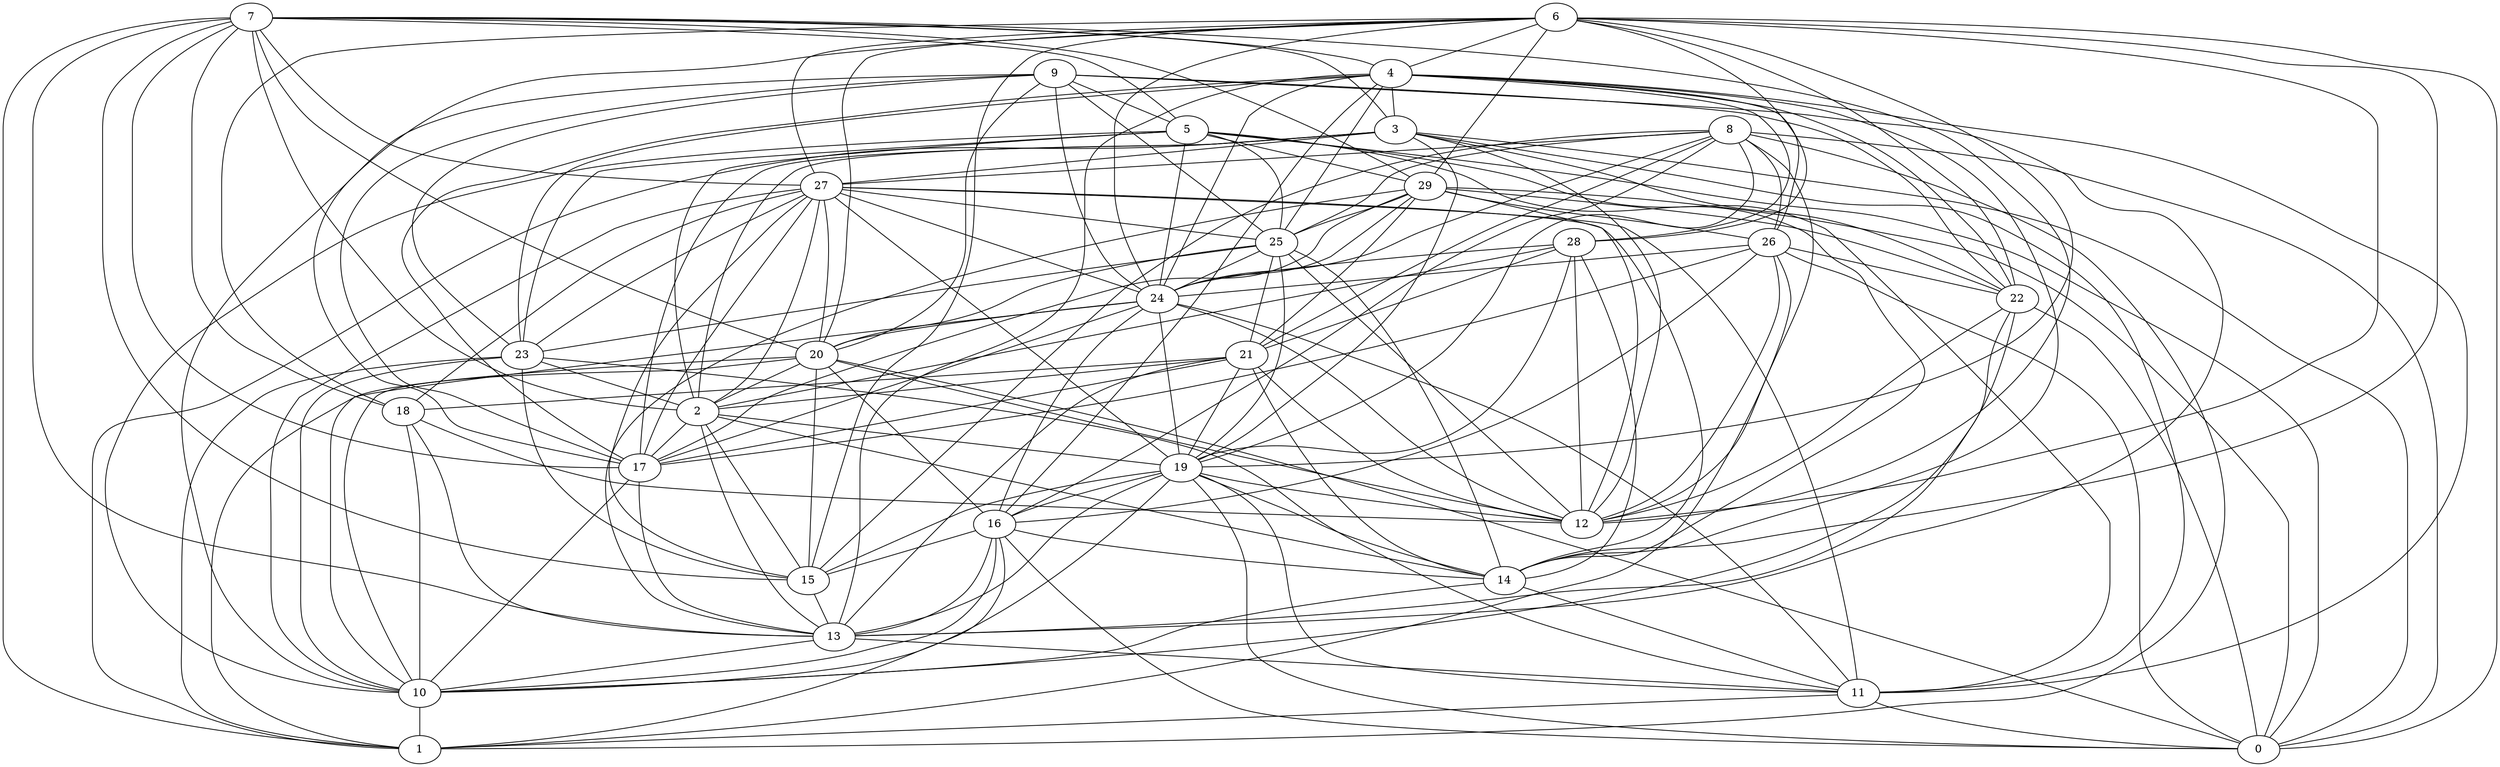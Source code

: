 digraph GG_graph {

subgraph G_graph {
edge [color = black]
"16" -> "10" [dir = none]
"16" -> "15" [dir = none]
"25" -> "23" [dir = none]
"9" -> "17" [dir = none]
"9" -> "25" [dir = none]
"9" -> "24" [dir = none]
"9" -> "20" [dir = none]
"9" -> "23" [dir = none]
"9" -> "22" [dir = none]
"22" -> "12" [dir = none]
"20" -> "2" [dir = none]
"20" -> "15" [dir = none]
"20" -> "1" [dir = none]
"26" -> "22" [dir = none]
"26" -> "17" [dir = none]
"26" -> "1" [dir = none]
"26" -> "24" [dir = none]
"14" -> "10" [dir = none]
"21" -> "18" [dir = none]
"21" -> "19" [dir = none]
"21" -> "13" [dir = none]
"21" -> "17" [dir = none]
"23" -> "15" [dir = none]
"23" -> "1" [dir = none]
"23" -> "2" [dir = none]
"27" -> "2" [dir = none]
"27" -> "25" [dir = none]
"27" -> "24" [dir = none]
"27" -> "15" [dir = none]
"27" -> "14" [dir = none]
"27" -> "23" [dir = none]
"27" -> "17" [dir = none]
"29" -> "22" [dir = none]
"29" -> "12" [dir = none]
"29" -> "13" [dir = none]
"29" -> "17" [dir = none]
"29" -> "24" [dir = none]
"29" -> "21" [dir = none]
"29" -> "0" [dir = none]
"29" -> "26" [dir = none]
"15" -> "13" [dir = none]
"24" -> "20" [dir = none]
"24" -> "19" [dir = none]
"24" -> "17" [dir = none]
"24" -> "10" [dir = none]
"24" -> "12" [dir = none]
"24" -> "16" [dir = none]
"18" -> "13" [dir = none]
"18" -> "12" [dir = none]
"19" -> "11" [dir = none]
"19" -> "0" [dir = none]
"19" -> "15" [dir = none]
"3" -> "0" [dir = none]
"3" -> "11" [dir = none]
"3" -> "17" [dir = none]
"3" -> "27" [dir = none]
"6" -> "4" [dir = none]
"6" -> "29" [dir = none]
"6" -> "27" [dir = none]
"6" -> "17" [dir = none]
"6" -> "28" [dir = none]
"5" -> "29" [dir = none]
"5" -> "23" [dir = none]
"5" -> "24" [dir = none]
"5" -> "11" [dir = none]
"5" -> "2" [dir = none]
"4" -> "3" [dir = none]
"4" -> "25" [dir = none]
"4" -> "11" [dir = none]
"4" -> "24" [dir = none]
"4" -> "23" [dir = none]
"4" -> "26" [dir = none]
"28" -> "12" [dir = none]
"28" -> "14" [dir = none]
"28" -> "19" [dir = none]
"17" -> "10" [dir = none]
"10" -> "1" [dir = none]
"7" -> "4" [dir = none]
"7" -> "27" [dir = none]
"7" -> "15" [dir = none]
"7" -> "1" [dir = none]
"7" -> "5" [dir = none]
"7" -> "3" [dir = none]
"7" -> "13" [dir = none]
"8" -> "26" [dir = none]
"8" -> "25" [dir = none]
"8" -> "0" [dir = none]
"16" -> "14" [dir = none]
"19" -> "12" [dir = none]
"4" -> "28" [dir = none]
"3" -> "2" [dir = none]
"18" -> "10" [dir = none]
"6" -> "19" [dir = none]
"5" -> "10" [dir = none]
"2" -> "14" [dir = none]
"9" -> "10" [dir = none]
"16" -> "0" [dir = none]
"20" -> "10" [dir = none]
"5" -> "14" [dir = none]
"6" -> "22" [dir = none]
"8" -> "19" [dir = none]
"29" -> "25" [dir = none]
"13" -> "10" [dir = none]
"20" -> "0" [dir = none]
"21" -> "12" [dir = none]
"28" -> "21" [dir = none]
"6" -> "20" [dir = none]
"25" -> "24" [dir = none]
"27" -> "10" [dir = none]
"19" -> "13" [dir = none]
"19" -> "10" [dir = none]
"3" -> "12" [dir = none]
"7" -> "17" [dir = none]
"6" -> "24" [dir = none]
"7" -> "12" [dir = none]
"17" -> "13" [dir = none]
"4" -> "13" [dir = none]
"27" -> "19" [dir = none]
"22" -> "10" [dir = none]
"7" -> "18" [dir = none]
"9" -> "5" [dir = none]
"4" -> "22" [dir = none]
"6" -> "18" [dir = none]
"8" -> "15" [dir = none]
"22" -> "13" [dir = none]
"4" -> "16" [dir = none]
"4" -> "14" [dir = none]
"26" -> "0" [dir = none]
"2" -> "17" [dir = none]
"8" -> "27" [dir = none]
"27" -> "20" [dir = none]
"16" -> "1" [dir = none]
"3" -> "22" [dir = none]
"3" -> "1" [dir = none]
"28" -> "2" [dir = none]
"21" -> "2" [dir = none]
"25" -> "21" [dir = none]
"26" -> "16" [dir = none]
"8" -> "24" [dir = none]
"7" -> "20" [dir = none]
"4" -> "17" [dir = none]
"6" -> "14" [dir = none]
"25" -> "20" [dir = none]
"21" -> "14" [dir = none]
"6" -> "0" [dir = none]
"23" -> "11" [dir = none]
"8" -> "21" [dir = none]
"25" -> "19" [dir = none]
"13" -> "11" [dir = none]
"2" -> "15" [dir = none]
"3" -> "19" [dir = none]
"22" -> "0" [dir = none]
"20" -> "16" [dir = none]
"25" -> "12" [dir = none]
"19" -> "16" [dir = none]
"2" -> "13" [dir = none]
"7" -> "29" [dir = none]
"19" -> "14" [dir = none]
"5" -> "25" [dir = none]
"8" -> "12" [dir = none]
"7" -> "2" [dir = none]
"11" -> "1" [dir = none]
"27" -> "18" [dir = none]
"23" -> "10" [dir = none]
"28" -> "24" [dir = none]
"26" -> "12" [dir = none]
"8" -> "16" [dir = none]
"27" -> "11" [dir = none]
"24" -> "11" [dir = none]
"25" -> "14" [dir = none]
"9" -> "13" [dir = none]
"20" -> "12" [dir = none]
"2" -> "19" [dir = none]
"16" -> "13" [dir = none]
"11" -> "0" [dir = none]
"6" -> "12" [dir = none]
"5" -> "0" [dir = none]
"14" -> "11" [dir = none]
"6" -> "15" [dir = none]
"8" -> "1" [dir = none]
}

}
